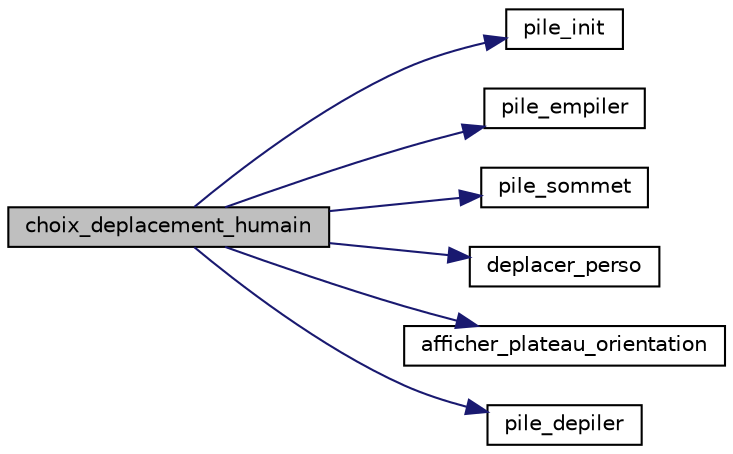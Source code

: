 digraph "choix_deplacement_humain"
{
 // INTERACTIVE_SVG=YES
  bgcolor="transparent";
  edge [fontname="Helvetica",fontsize="10",labelfontname="Helvetica",labelfontsize="10"];
  node [fontname="Helvetica",fontsize="10",shape=record];
  rankdir="LR";
  Node1 [label="choix_deplacement_humain",height=0.2,width=0.4,color="black", fillcolor="grey75", style="filled", fontcolor="black"];
  Node1 -> Node2 [color="midnightblue",fontsize="10",style="solid"];
  Node2 [label="pile_init",height=0.2,width=0.4,color="black",URL="$pile_8c.html#ac2513cb21eb42f39b02122fa30fd21ca"];
  Node1 -> Node3 [color="midnightblue",fontsize="10",style="solid"];
  Node3 [label="pile_empiler",height=0.2,width=0.4,color="black",URL="$pile_8c.html#a153b92d8383b4d328bcd9f20d77b8d0c"];
  Node1 -> Node4 [color="midnightblue",fontsize="10",style="solid"];
  Node4 [label="pile_sommet",height=0.2,width=0.4,color="black",URL="$pile_8c.html#ae0e56a57ce8bf929fe621fa05304642c"];
  Node1 -> Node5 [color="midnightblue",fontsize="10",style="solid"];
  Node5 [label="deplacer_perso",height=0.2,width=0.4,color="black",URL="$_minimale_8c.html#a7c39da4bb12212b65b8999022d45e592",tooltip="Déplace le personnage sur le terrain Remplace la case où se trouvait le perso par une case terrain..."];
  Node1 -> Node6 [color="midnightblue",fontsize="10",style="solid"];
  Node6 [label="afficher_plateau_orientation",height=0.2,width=0.4,color="black",URL="$_minimale_8c.html#a1fdf262e6e18d594322ddcfdde4e4b3e",tooltip="Affiche le plateau avec les caractères correspondants à l&#39;orientation. "];
  Node1 -> Node7 [color="midnightblue",fontsize="10",style="solid"];
  Node7 [label="pile_depiler",height=0.2,width=0.4,color="black",URL="$pile_8c.html#a243aa7fe5bd1ff307d4c7aa5f76739c1"];
}
